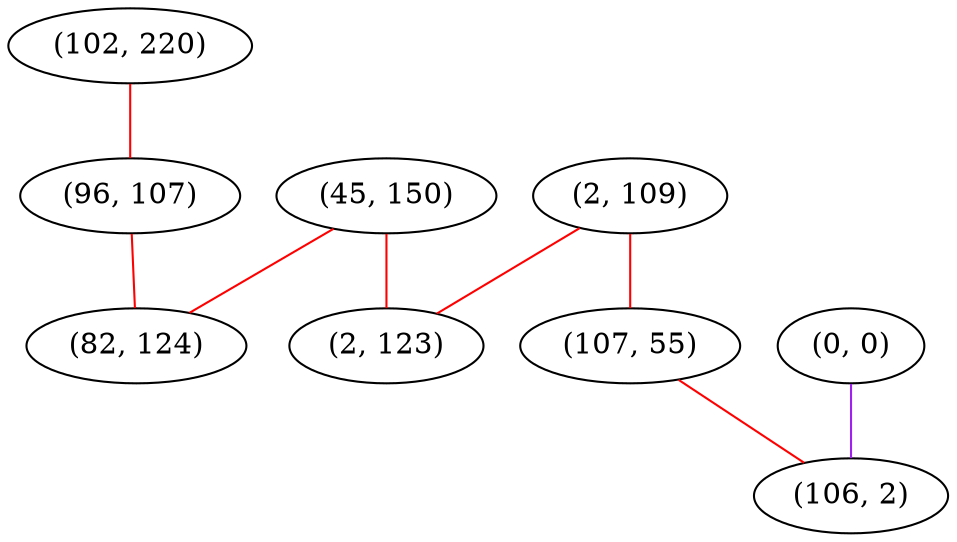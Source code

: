 graph "" {
"(45, 150)";
"(0, 0)";
"(102, 220)";
"(2, 109)";
"(107, 55)";
"(96, 107)";
"(82, 124)";
"(2, 123)";
"(106, 2)";
"(45, 150)" -- "(2, 123)"  [color=red, key=0, weight=1];
"(45, 150)" -- "(82, 124)"  [color=red, key=0, weight=1];
"(0, 0)" -- "(106, 2)"  [color=purple, key=0, weight=4];
"(102, 220)" -- "(96, 107)"  [color=red, key=0, weight=1];
"(2, 109)" -- "(107, 55)"  [color=red, key=0, weight=1];
"(2, 109)" -- "(2, 123)"  [color=red, key=0, weight=1];
"(107, 55)" -- "(106, 2)"  [color=red, key=0, weight=1];
"(96, 107)" -- "(82, 124)"  [color=red, key=0, weight=1];
}
